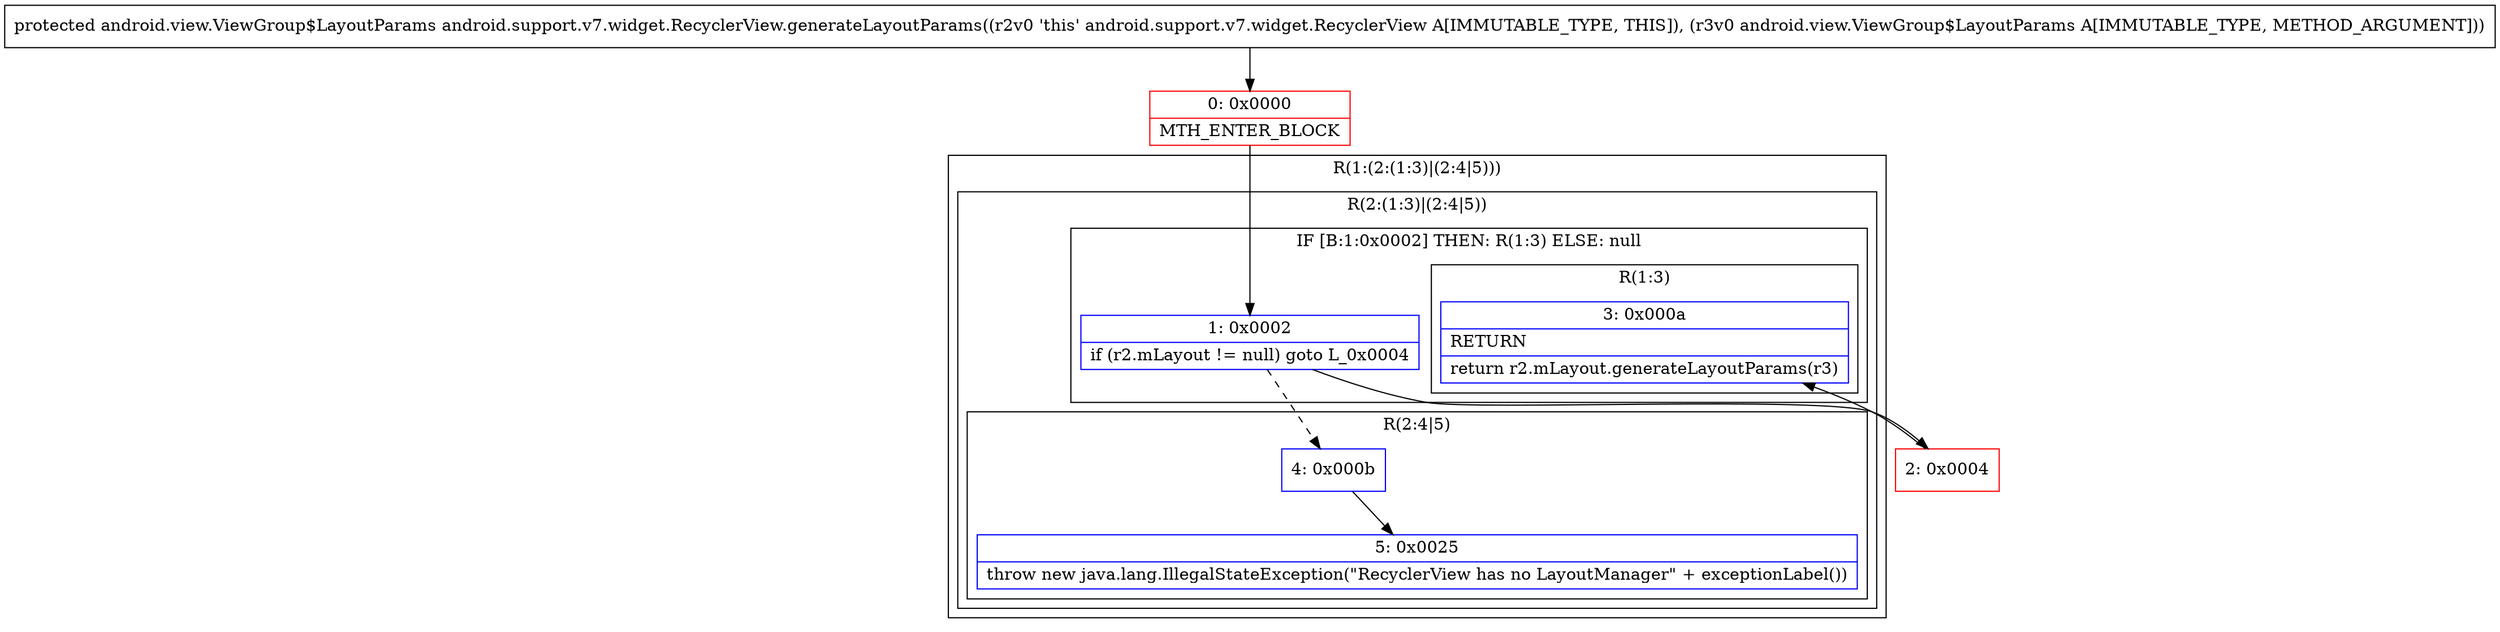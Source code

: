 digraph "CFG forandroid.support.v7.widget.RecyclerView.generateLayoutParams(Landroid\/view\/ViewGroup$LayoutParams;)Landroid\/view\/ViewGroup$LayoutParams;" {
subgraph cluster_Region_1177799529 {
label = "R(1:(2:(1:3)|(2:4|5)))";
node [shape=record,color=blue];
subgraph cluster_Region_828549984 {
label = "R(2:(1:3)|(2:4|5))";
node [shape=record,color=blue];
subgraph cluster_IfRegion_1057004628 {
label = "IF [B:1:0x0002] THEN: R(1:3) ELSE: null";
node [shape=record,color=blue];
Node_1 [shape=record,label="{1\:\ 0x0002|if (r2.mLayout != null) goto L_0x0004\l}"];
subgraph cluster_Region_1141989493 {
label = "R(1:3)";
node [shape=record,color=blue];
Node_3 [shape=record,label="{3\:\ 0x000a|RETURN\l|return r2.mLayout.generateLayoutParams(r3)\l}"];
}
}
subgraph cluster_Region_471958301 {
label = "R(2:4|5)";
node [shape=record,color=blue];
Node_4 [shape=record,label="{4\:\ 0x000b}"];
Node_5 [shape=record,label="{5\:\ 0x0025|throw new java.lang.IllegalStateException(\"RecyclerView has no LayoutManager\" + exceptionLabel())\l}"];
}
}
}
Node_0 [shape=record,color=red,label="{0\:\ 0x0000|MTH_ENTER_BLOCK\l}"];
Node_2 [shape=record,color=red,label="{2\:\ 0x0004}"];
MethodNode[shape=record,label="{protected android.view.ViewGroup$LayoutParams android.support.v7.widget.RecyclerView.generateLayoutParams((r2v0 'this' android.support.v7.widget.RecyclerView A[IMMUTABLE_TYPE, THIS]), (r3v0 android.view.ViewGroup$LayoutParams A[IMMUTABLE_TYPE, METHOD_ARGUMENT])) }"];
MethodNode -> Node_0;
Node_1 -> Node_2;
Node_1 -> Node_4[style=dashed];
Node_4 -> Node_5;
Node_0 -> Node_1;
Node_2 -> Node_3;
}

